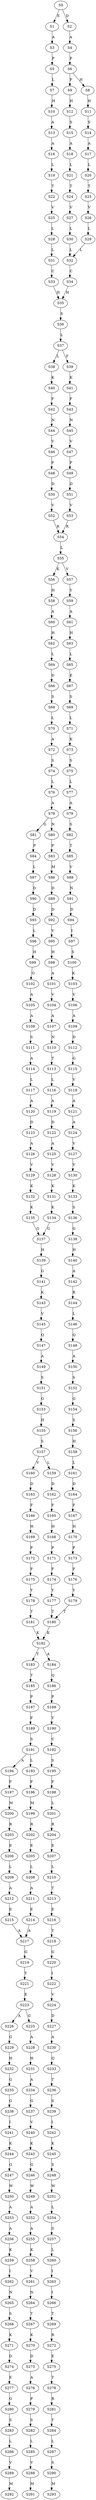 strict digraph  {
	S0 -> S1 [ label = E ];
	S0 -> S2 [ label = D ];
	S1 -> S3 [ label = A ];
	S2 -> S4 [ label = A ];
	S3 -> S5 [ label = P ];
	S4 -> S6 [ label = P ];
	S5 -> S7 [ label = L ];
	S6 -> S8 [ label = H ];
	S6 -> S9 [ label = F ];
	S7 -> S10 [ label = H ];
	S8 -> S11 [ label = H ];
	S9 -> S12 [ label = H ];
	S10 -> S13 [ label = A ];
	S11 -> S14 [ label = S ];
	S12 -> S15 [ label = S ];
	S13 -> S16 [ label = A ];
	S14 -> S17 [ label = A ];
	S15 -> S18 [ label = A ];
	S16 -> S19 [ label = L ];
	S17 -> S20 [ label = L ];
	S18 -> S21 [ label = L ];
	S19 -> S22 [ label = T ];
	S20 -> S23 [ label = T ];
	S21 -> S24 [ label = T ];
	S22 -> S25 [ label = V ];
	S23 -> S26 [ label = V ];
	S24 -> S27 [ label = V ];
	S25 -> S28 [ label = L ];
	S26 -> S29 [ label = L ];
	S27 -> S30 [ label = L ];
	S28 -> S31 [ label = L ];
	S29 -> S32 [ label = L ];
	S30 -> S32 [ label = L ];
	S31 -> S33 [ label = C ];
	S32 -> S34 [ label = C ];
	S33 -> S35 [ label = H ];
	S34 -> S35 [ label = H ];
	S35 -> S36 [ label = S ];
	S36 -> S37 [ label = L ];
	S37 -> S38 [ label = L ];
	S37 -> S39 [ label = F ];
	S38 -> S40 [ label = K ];
	S39 -> S41 [ label = K ];
	S40 -> S42 [ label = F ];
	S41 -> S43 [ label = F ];
	S42 -> S44 [ label = N ];
	S43 -> S45 [ label = N ];
	S44 -> S46 [ label = V ];
	S45 -> S47 [ label = V ];
	S46 -> S48 [ label = P ];
	S47 -> S49 [ label = P ];
	S48 -> S50 [ label = D ];
	S49 -> S51 [ label = D ];
	S50 -> S52 [ label = V ];
	S51 -> S53 [ label = V ];
	S52 -> S54 [ label = R ];
	S53 -> S54 [ label = R ];
	S54 -> S55 [ label = L ];
	S55 -> S56 [ label = K ];
	S55 -> S57 [ label = V ];
	S56 -> S58 [ label = H ];
	S57 -> S59 [ label = Y ];
	S58 -> S60 [ label = A ];
	S59 -> S61 [ label = A ];
	S60 -> S62 [ label = H ];
	S61 -> S63 [ label = H ];
	S62 -> S64 [ label = L ];
	S63 -> S65 [ label = L ];
	S64 -> S66 [ label = D ];
	S65 -> S67 [ label = E ];
	S66 -> S68 [ label = S ];
	S67 -> S69 [ label = S ];
	S68 -> S70 [ label = L ];
	S69 -> S71 [ label = L ];
	S70 -> S72 [ label = A ];
	S71 -> S73 [ label = K ];
	S72 -> S74 [ label = S ];
	S73 -> S75 [ label = S ];
	S74 -> S76 [ label = L ];
	S75 -> S77 [ label = L ];
	S76 -> S78 [ label = A ];
	S77 -> S79 [ label = A ];
	S78 -> S80 [ label = N ];
	S78 -> S81 [ label = G ];
	S79 -> S82 [ label = S ];
	S80 -> S83 [ label = P ];
	S81 -> S84 [ label = P ];
	S82 -> S85 [ label = T ];
	S83 -> S86 [ label = M ];
	S84 -> S87 [ label = L ];
	S85 -> S88 [ label = V ];
	S86 -> S89 [ label = D ];
	S87 -> S90 [ label = D ];
	S88 -> S91 [ label = N ];
	S89 -> S92 [ label = D ];
	S90 -> S93 [ label = D ];
	S91 -> S94 [ label = D ];
	S92 -> S95 [ label = V ];
	S93 -> S96 [ label = L ];
	S94 -> S97 [ label = I ];
	S95 -> S98 [ label = H ];
	S96 -> S99 [ label = H ];
	S97 -> S100 [ label = S ];
	S98 -> S101 [ label = A ];
	S99 -> S102 [ label = G ];
	S100 -> S103 [ label = K ];
	S101 -> S104 [ label = V ];
	S102 -> S105 [ label = A ];
	S103 -> S106 [ label = V ];
	S104 -> S107 [ label = A ];
	S105 -> S108 [ label = A ];
	S106 -> S109 [ label = A ];
	S107 -> S110 [ label = N ];
	S108 -> S111 [ label = S ];
	S109 -> S112 [ label = D ];
	S110 -> S113 [ label = T ];
	S111 -> S114 [ label = A ];
	S112 -> S115 [ label = G ];
	S113 -> S116 [ label = L ];
	S114 -> S117 [ label = L ];
	S115 -> S118 [ label = V ];
	S116 -> S119 [ label = A ];
	S117 -> S120 [ label = A ];
	S118 -> S121 [ label = A ];
	S119 -> S122 [ label = D ];
	S120 -> S123 [ label = D ];
	S121 -> S124 [ label = A ];
	S122 -> S125 [ label = A ];
	S123 -> S126 [ label = A ];
	S124 -> S127 [ label = V ];
	S125 -> S128 [ label = V ];
	S126 -> S129 [ label = V ];
	S127 -> S130 [ label = V ];
	S128 -> S131 [ label = K ];
	S129 -> S132 [ label = K ];
	S130 -> S133 [ label = K ];
	S131 -> S134 [ label = K ];
	S132 -> S135 [ label = K ];
	S133 -> S136 [ label = S ];
	S134 -> S137 [ label = G ];
	S135 -> S137 [ label = G ];
	S136 -> S138 [ label = G ];
	S137 -> S139 [ label = H ];
	S138 -> S140 [ label = H ];
	S139 -> S141 [ label = G ];
	S140 -> S142 [ label = A ];
	S141 -> S143 [ label = K ];
	S142 -> S144 [ label = R ];
	S143 -> S145 [ label = V ];
	S144 -> S146 [ label = L ];
	S145 -> S147 [ label = Q ];
	S146 -> S148 [ label = Q ];
	S147 -> S149 [ label = A ];
	S148 -> S150 [ label = A ];
	S149 -> S151 [ label = S ];
	S150 -> S152 [ label = S ];
	S151 -> S153 [ label = G ];
	S152 -> S154 [ label = G ];
	S153 -> S155 [ label = H ];
	S154 -> S156 [ label = S ];
	S155 -> S157 [ label = S ];
	S156 -> S158 [ label = H ];
	S157 -> S159 [ label = L ];
	S157 -> S160 [ label = V ];
	S158 -> S161 [ label = L ];
	S159 -> S162 [ label = D ];
	S160 -> S163 [ label = D ];
	S161 -> S164 [ label = D ];
	S162 -> S165 [ label = F ];
	S163 -> S166 [ label = F ];
	S164 -> S167 [ label = F ];
	S165 -> S168 [ label = H ];
	S166 -> S169 [ label = H ];
	S167 -> S170 [ label = H ];
	S168 -> S171 [ label = P ];
	S169 -> S172 [ label = P ];
	S170 -> S173 [ label = P ];
	S171 -> S174 [ label = F ];
	S172 -> S175 [ label = F ];
	S173 -> S176 [ label = F ];
	S174 -> S177 [ label = Y ];
	S175 -> S178 [ label = Y ];
	S176 -> S179 [ label = Y ];
	S177 -> S180 [ label = T ];
	S178 -> S181 [ label = T ];
	S179 -> S180 [ label = T ];
	S180 -> S182 [ label = K ];
	S181 -> S182 [ label = K ];
	S182 -> S183 [ label = T ];
	S182 -> S184 [ label = A ];
	S183 -> S185 [ label = T ];
	S184 -> S186 [ label = Q ];
	S185 -> S187 [ label = P ];
	S186 -> S188 [ label = P ];
	S187 -> S189 [ label = F ];
	S188 -> S190 [ label = Y ];
	S189 -> S191 [ label = S ];
	S190 -> S192 [ label = C ];
	S191 -> S193 [ label = L ];
	S191 -> S194 [ label = A ];
	S192 -> S195 [ label = S ];
	S193 -> S196 [ label = F ];
	S194 -> S197 [ label = F ];
	S195 -> S198 [ label = F ];
	S196 -> S199 [ label = M ];
	S197 -> S200 [ label = M ];
	S198 -> S201 [ label = L ];
	S199 -> S202 [ label = R ];
	S200 -> S203 [ label = R ];
	S201 -> S204 [ label = R ];
	S202 -> S205 [ label = E ];
	S203 -> S206 [ label = E ];
	S204 -> S207 [ label = E ];
	S205 -> S208 [ label = L ];
	S206 -> S209 [ label = L ];
	S207 -> S210 [ label = L ];
	S208 -> S211 [ label = A ];
	S209 -> S212 [ label = A ];
	S210 -> S213 [ label = T ];
	S211 -> S214 [ label = E ];
	S212 -> S215 [ label = E ];
	S213 -> S216 [ label = E ];
	S214 -> S217 [ label = A ];
	S215 -> S217 [ label = A ];
	S216 -> S218 [ label = T ];
	S217 -> S219 [ label = G ];
	S218 -> S220 [ label = G ];
	S219 -> S221 [ label = Y ];
	S220 -> S222 [ label = I ];
	S221 -> S223 [ label = E ];
	S222 -> S224 [ label = V ];
	S223 -> S225 [ label = G ];
	S223 -> S226 [ label = A ];
	S224 -> S227 [ label = D ];
	S225 -> S228 [ label = A ];
	S226 -> S229 [ label = G ];
	S227 -> S230 [ label = A ];
	S228 -> S231 [ label = H ];
	S229 -> S232 [ label = H ];
	S230 -> S233 [ label = Q ];
	S231 -> S234 [ label = A ];
	S232 -> S235 [ label = G ];
	S233 -> S236 [ label = T ];
	S234 -> S237 [ label = G ];
	S235 -> S238 [ label = G ];
	S236 -> S239 [ label = S ];
	S237 -> S240 [ label = V ];
	S238 -> S241 [ label = I ];
	S239 -> S242 [ label = I ];
	S240 -> S243 [ label = K ];
	S241 -> S244 [ label = K ];
	S242 -> S245 [ label = K ];
	S243 -> S246 [ label = G ];
	S244 -> S247 [ label = G ];
	S245 -> S248 [ label = S ];
	S246 -> S249 [ label = W ];
	S247 -> S250 [ label = W ];
	S248 -> S251 [ label = W ];
	S249 -> S252 [ label = A ];
	S250 -> S253 [ label = A ];
	S251 -> S254 [ label = L ];
	S252 -> S255 [ label = A ];
	S253 -> S256 [ label = A ];
	S254 -> S257 [ label = S ];
	S255 -> S258 [ label = K ];
	S256 -> S259 [ label = K ];
	S257 -> S260 [ label = L ];
	S258 -> S261 [ label = V ];
	S259 -> S262 [ label = I ];
	S260 -> S263 [ label = I ];
	S261 -> S264 [ label = N ];
	S262 -> S265 [ label = N ];
	S263 -> S266 [ label = I ];
	S264 -> S267 [ label = T ];
	S265 -> S268 [ label = S ];
	S266 -> S269 [ label = T ];
	S267 -> S270 [ label = K ];
	S268 -> S271 [ label = K ];
	S269 -> S272 [ label = R ];
	S270 -> S273 [ label = D ];
	S271 -> S274 [ label = D ];
	S272 -> S275 [ label = E ];
	S273 -> S276 [ label = A ];
	S274 -> S277 [ label = E ];
	S275 -> S278 [ label = T ];
	S276 -> S279 [ label = P ];
	S277 -> S280 [ label = G ];
	S278 -> S281 [ label = R ];
	S279 -> S282 [ label = S ];
	S280 -> S283 [ label = S ];
	S281 -> S284 [ label = T ];
	S282 -> S285 [ label = L ];
	S283 -> S286 [ label = L ];
	S284 -> S287 [ label = L ];
	S285 -> S288 [ label = V ];
	S286 -> S289 [ label = V ];
	S287 -> S290 [ label = S ];
	S288 -> S291 [ label = M ];
	S289 -> S292 [ label = M ];
	S290 -> S293 [ label = M ];
}
